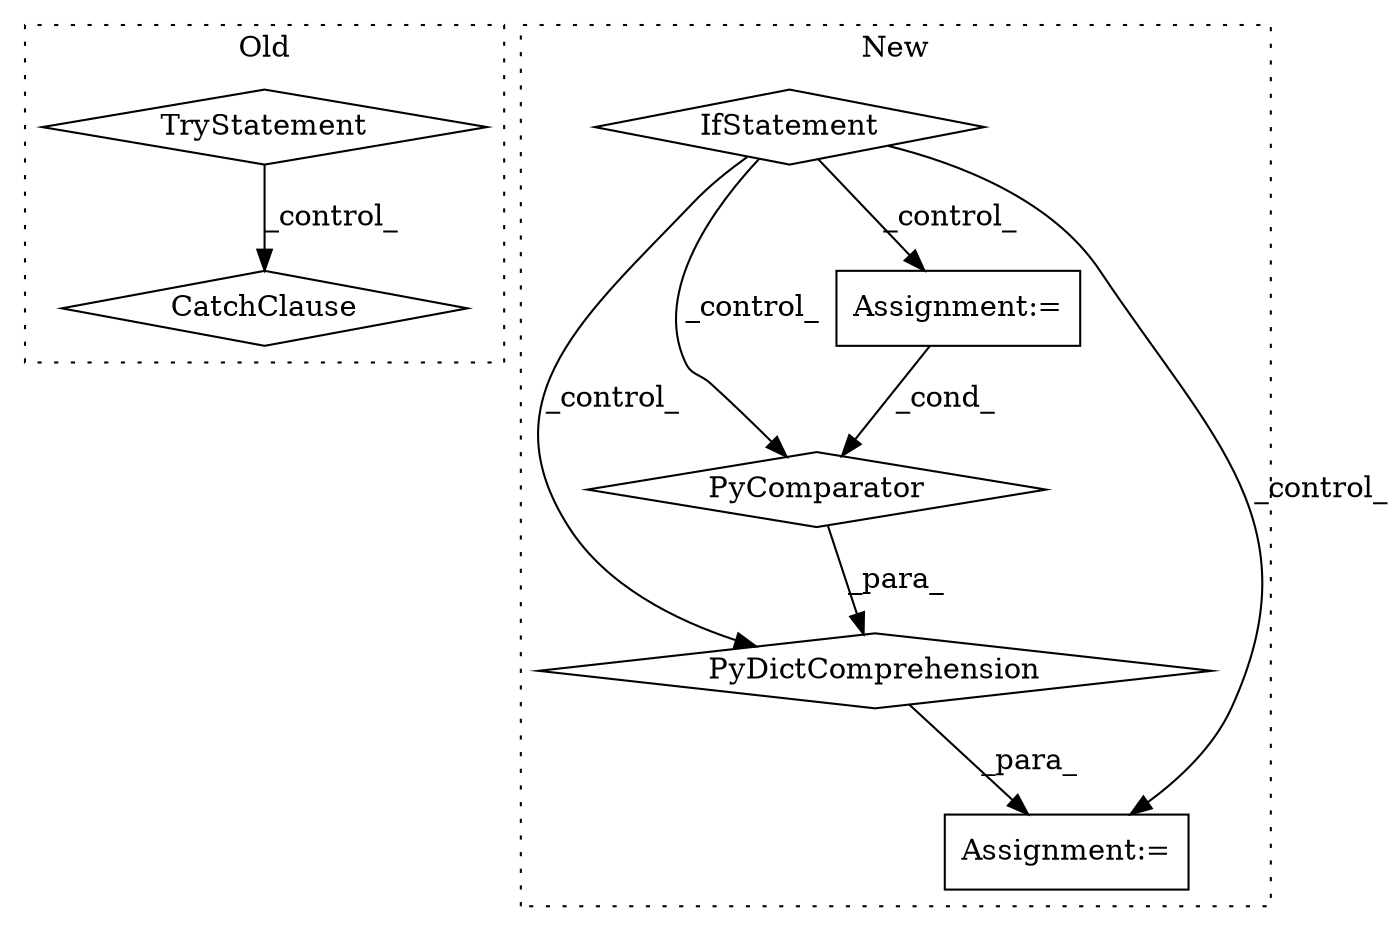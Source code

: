 digraph G {
subgraph cluster0 {
1 [label="CatchClause" a="12" s="16487,16532" l="15,2" shape="diamond"];
3 [label="TryStatement" a="54" s="16432" l="4" shape="diamond"];
label = "Old";
style="dotted";
}
subgraph cluster1 {
2 [label="PyDictComprehension" a="110" s="14357" l="298" shape="diamond"];
4 [label="Assignment:=" a="7" s="14293" l="1" shape="box"];
5 [label="Assignment:=" a="7" s="14341" l="16" shape="box"];
6 [label="PyComparator" a="113" s="14618" l="29" shape="diamond"];
7 [label="IfStatement" a="25" s="14251,14277" l="4,2" shape="diamond"];
label = "New";
style="dotted";
}
2 -> 5 [label="_para_"];
3 -> 1 [label="_control_"];
4 -> 6 [label="_cond_"];
6 -> 2 [label="_para_"];
7 -> 5 [label="_control_"];
7 -> 4 [label="_control_"];
7 -> 6 [label="_control_"];
7 -> 2 [label="_control_"];
}
